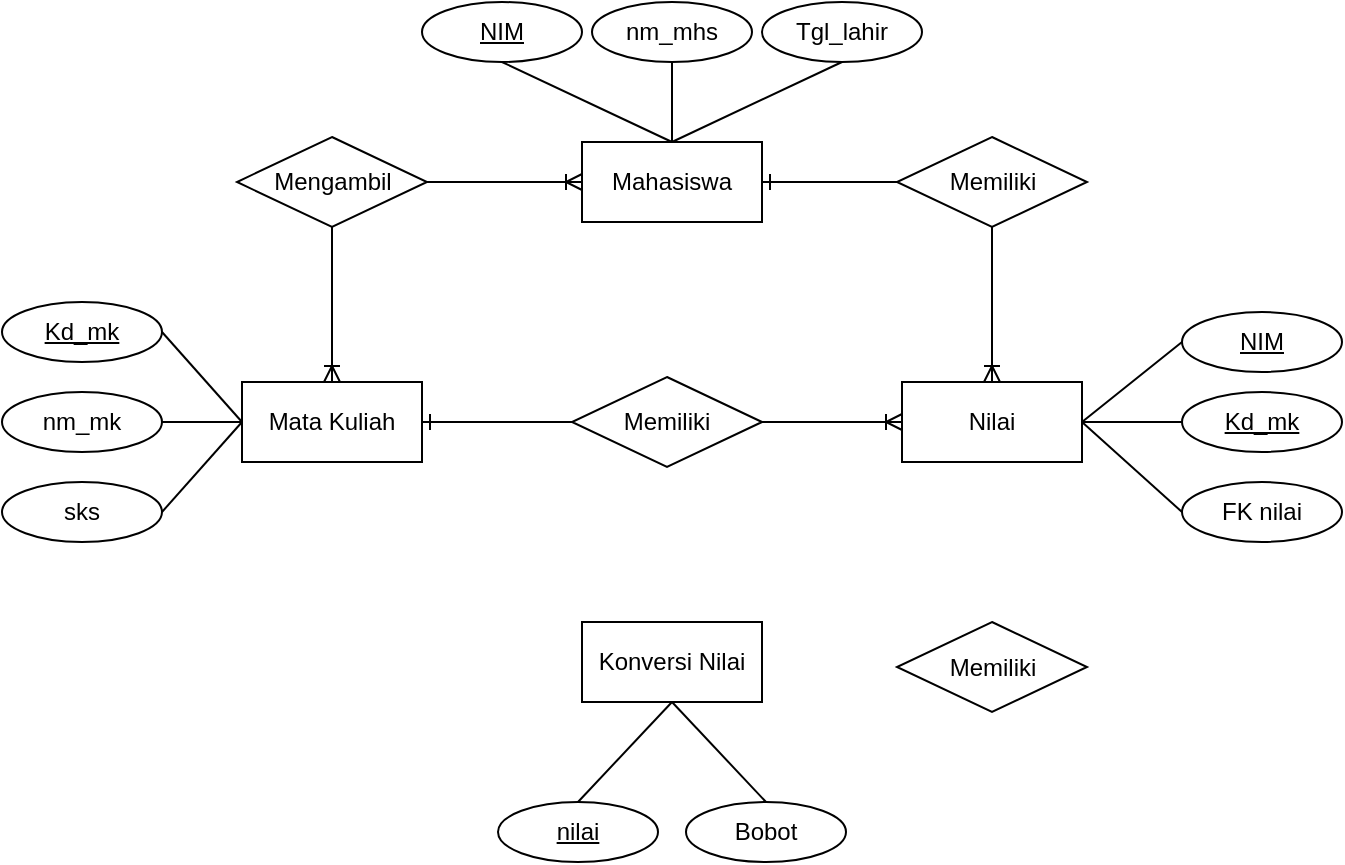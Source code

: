 <mxfile version="27.0.6">
  <diagram name="Halaman-1" id="mtxkGPAkPzZv9XoS49oJ">
    <mxGraphModel dx="1025" dy="497" grid="1" gridSize="10" guides="1" tooltips="1" connect="1" arrows="1" fold="1" page="1" pageScale="1" pageWidth="827" pageHeight="1169" math="0" shadow="0">
      <root>
        <mxCell id="0" />
        <mxCell id="1" parent="0" />
        <mxCell id="raqriSdq16G4FI9SzfEy-1" value="Mahasiswa" style="whiteSpace=wrap;html=1;" vertex="1" parent="1">
          <mxGeometry x="360" y="120" width="90" height="40" as="geometry" />
        </mxCell>
        <mxCell id="raqriSdq16G4FI9SzfEy-2" value="Mata Kuliah" style="whiteSpace=wrap;html=1;" vertex="1" parent="1">
          <mxGeometry x="190" y="240" width="90" height="40" as="geometry" />
        </mxCell>
        <mxCell id="raqriSdq16G4FI9SzfEy-3" value="Nilai" style="whiteSpace=wrap;html=1;" vertex="1" parent="1">
          <mxGeometry x="520" y="240" width="90" height="40" as="geometry" />
        </mxCell>
        <mxCell id="raqriSdq16G4FI9SzfEy-4" value="Konversi Nilai" style="whiteSpace=wrap;html=1;" vertex="1" parent="1">
          <mxGeometry x="360" y="360" width="90" height="40" as="geometry" />
        </mxCell>
        <mxCell id="raqriSdq16G4FI9SzfEy-5" value="NIM" style="ellipse;whiteSpace=wrap;html=1;align=center;fontStyle=4;" vertex="1" parent="1">
          <mxGeometry x="280" y="50" width="80" height="30" as="geometry" />
        </mxCell>
        <mxCell id="raqriSdq16G4FI9SzfEy-6" value="nm_mhs" style="ellipse;whiteSpace=wrap;html=1;align=center;" vertex="1" parent="1">
          <mxGeometry x="365" y="50" width="80" height="30" as="geometry" />
        </mxCell>
        <mxCell id="raqriSdq16G4FI9SzfEy-7" value="Tgl_lahir" style="ellipse;whiteSpace=wrap;html=1;align=center;" vertex="1" parent="1">
          <mxGeometry x="450" y="50" width="80" height="30" as="geometry" />
        </mxCell>
        <mxCell id="raqriSdq16G4FI9SzfEy-8" value="Kd_mk" style="ellipse;whiteSpace=wrap;html=1;align=center;fontStyle=4;" vertex="1" parent="1">
          <mxGeometry x="70" y="200" width="80" height="30" as="geometry" />
        </mxCell>
        <mxCell id="raqriSdq16G4FI9SzfEy-9" value="nm_mk" style="ellipse;whiteSpace=wrap;html=1;align=center;" vertex="1" parent="1">
          <mxGeometry x="70" y="245" width="80" height="30" as="geometry" />
        </mxCell>
        <mxCell id="raqriSdq16G4FI9SzfEy-10" value="sks" style="ellipse;whiteSpace=wrap;html=1;align=center;" vertex="1" parent="1">
          <mxGeometry x="70" y="290" width="80" height="30" as="geometry" />
        </mxCell>
        <mxCell id="raqriSdq16G4FI9SzfEy-11" value="nilai" style="ellipse;whiteSpace=wrap;html=1;align=center;fontStyle=4;" vertex="1" parent="1">
          <mxGeometry x="318" y="450" width="80" height="30" as="geometry" />
        </mxCell>
        <mxCell id="raqriSdq16G4FI9SzfEy-12" value="Bobot" style="ellipse;whiteSpace=wrap;html=1;align=center;" vertex="1" parent="1">
          <mxGeometry x="412" y="450" width="80" height="30" as="geometry" />
        </mxCell>
        <mxCell id="raqriSdq16G4FI9SzfEy-13" value="NIM" style="ellipse;whiteSpace=wrap;html=1;align=center;fontStyle=4;" vertex="1" parent="1">
          <mxGeometry x="660" y="205" width="80" height="30" as="geometry" />
        </mxCell>
        <mxCell id="raqriSdq16G4FI9SzfEy-15" value="FK nilai" style="ellipse;whiteSpace=wrap;html=1;align=center;" vertex="1" parent="1">
          <mxGeometry x="660" y="290" width="80" height="30" as="geometry" />
        </mxCell>
        <mxCell id="raqriSdq16G4FI9SzfEy-18" value="Kd_mk" style="ellipse;whiteSpace=wrap;html=1;align=center;fontStyle=4;" vertex="1" parent="1">
          <mxGeometry x="660" y="245" width="80" height="30" as="geometry" />
        </mxCell>
        <mxCell id="raqriSdq16G4FI9SzfEy-19" value="" style="endArrow=none;html=1;rounded=0;entryX=0.5;entryY=1;entryDx=0;entryDy=0;exitX=0.5;exitY=0;exitDx=0;exitDy=0;" edge="1" parent="1" source="raqriSdq16G4FI9SzfEy-1" target="raqriSdq16G4FI9SzfEy-6">
          <mxGeometry width="50" height="50" relative="1" as="geometry">
            <mxPoint x="374" y="270" as="sourcePoint" />
            <mxPoint x="424" y="220" as="targetPoint" />
          </mxGeometry>
        </mxCell>
        <mxCell id="raqriSdq16G4FI9SzfEy-20" value="" style="endArrow=none;html=1;rounded=0;entryX=0.5;entryY=1;entryDx=0;entryDy=0;exitX=0.5;exitY=0;exitDx=0;exitDy=0;" edge="1" parent="1" source="raqriSdq16G4FI9SzfEy-1" target="raqriSdq16G4FI9SzfEy-5">
          <mxGeometry width="50" height="50" relative="1" as="geometry">
            <mxPoint x="384" y="280" as="sourcePoint" />
            <mxPoint x="434" y="230" as="targetPoint" />
          </mxGeometry>
        </mxCell>
        <mxCell id="raqriSdq16G4FI9SzfEy-21" value="" style="endArrow=none;html=1;rounded=0;entryX=0.5;entryY=1;entryDx=0;entryDy=0;exitX=0.5;exitY=0;exitDx=0;exitDy=0;" edge="1" parent="1" source="raqriSdq16G4FI9SzfEy-1" target="raqriSdq16G4FI9SzfEy-7">
          <mxGeometry width="50" height="50" relative="1" as="geometry">
            <mxPoint x="415" y="130" as="sourcePoint" />
            <mxPoint x="415" y="90" as="targetPoint" />
          </mxGeometry>
        </mxCell>
        <mxCell id="raqriSdq16G4FI9SzfEy-22" value="" style="endArrow=none;html=1;rounded=0;entryX=0;entryY=0.5;entryDx=0;entryDy=0;exitX=1;exitY=0.5;exitDx=0;exitDy=0;" edge="1" parent="1" source="raqriSdq16G4FI9SzfEy-3" target="raqriSdq16G4FI9SzfEy-13">
          <mxGeometry width="50" height="50" relative="1" as="geometry">
            <mxPoint x="415" y="130" as="sourcePoint" />
            <mxPoint x="500" y="90" as="targetPoint" />
          </mxGeometry>
        </mxCell>
        <mxCell id="raqriSdq16G4FI9SzfEy-23" value="" style="endArrow=none;html=1;rounded=0;entryX=0;entryY=0.5;entryDx=0;entryDy=0;exitX=1;exitY=0.5;exitDx=0;exitDy=0;" edge="1" parent="1" source="raqriSdq16G4FI9SzfEy-3" target="raqriSdq16G4FI9SzfEy-18">
          <mxGeometry width="50" height="50" relative="1" as="geometry">
            <mxPoint x="620" y="270" as="sourcePoint" />
            <mxPoint x="670" y="240" as="targetPoint" />
          </mxGeometry>
        </mxCell>
        <mxCell id="raqriSdq16G4FI9SzfEy-24" value="" style="endArrow=none;html=1;rounded=0;entryX=0;entryY=0.5;entryDx=0;entryDy=0;exitX=1;exitY=0.5;exitDx=0;exitDy=0;" edge="1" parent="1" source="raqriSdq16G4FI9SzfEy-3" target="raqriSdq16G4FI9SzfEy-15">
          <mxGeometry width="50" height="50" relative="1" as="geometry">
            <mxPoint x="620" y="270" as="sourcePoint" />
            <mxPoint x="670" y="270" as="targetPoint" />
          </mxGeometry>
        </mxCell>
        <mxCell id="raqriSdq16G4FI9SzfEy-25" value="" style="endArrow=none;html=1;rounded=0;entryX=0.5;entryY=1;entryDx=0;entryDy=0;exitX=0.5;exitY=0;exitDx=0;exitDy=0;" edge="1" parent="1" source="raqriSdq16G4FI9SzfEy-11" target="raqriSdq16G4FI9SzfEy-4">
          <mxGeometry width="50" height="50" relative="1" as="geometry">
            <mxPoint x="620" y="310" as="sourcePoint" />
            <mxPoint x="670" y="355" as="targetPoint" />
          </mxGeometry>
        </mxCell>
        <mxCell id="raqriSdq16G4FI9SzfEy-26" value="" style="endArrow=none;html=1;rounded=0;entryX=0.5;entryY=0;entryDx=0;entryDy=0;exitX=0.5;exitY=1;exitDx=0;exitDy=0;" edge="1" parent="1" source="raqriSdq16G4FI9SzfEy-4" target="raqriSdq16G4FI9SzfEy-12">
          <mxGeometry width="50" height="50" relative="1" as="geometry">
            <mxPoint x="368" y="460" as="sourcePoint" />
            <mxPoint x="415" y="410" as="targetPoint" />
          </mxGeometry>
        </mxCell>
        <mxCell id="raqriSdq16G4FI9SzfEy-27" value="" style="endArrow=none;html=1;rounded=0;exitX=0;exitY=0.5;exitDx=0;exitDy=0;entryX=1;entryY=0.5;entryDx=0;entryDy=0;" edge="1" parent="1" source="raqriSdq16G4FI9SzfEy-2" target="raqriSdq16G4FI9SzfEy-8">
          <mxGeometry width="50" height="50" relative="1" as="geometry">
            <mxPoint x="390" y="240" as="sourcePoint" />
            <mxPoint x="160" y="200" as="targetPoint" />
          </mxGeometry>
        </mxCell>
        <mxCell id="raqriSdq16G4FI9SzfEy-28" value="" style="endArrow=none;html=1;rounded=0;entryX=1;entryY=0.5;entryDx=0;entryDy=0;exitX=0;exitY=0.5;exitDx=0;exitDy=0;" edge="1" parent="1" source="raqriSdq16G4FI9SzfEy-2" target="raqriSdq16G4FI9SzfEy-9">
          <mxGeometry width="50" height="50" relative="1" as="geometry">
            <mxPoint x="200" y="270" as="sourcePoint" />
            <mxPoint x="160" y="232" as="targetPoint" />
          </mxGeometry>
        </mxCell>
        <mxCell id="raqriSdq16G4FI9SzfEy-29" value="" style="endArrow=none;html=1;rounded=0;entryX=1;entryY=0.5;entryDx=0;entryDy=0;exitX=0;exitY=0.5;exitDx=0;exitDy=0;" edge="1" parent="1" source="raqriSdq16G4FI9SzfEy-2" target="raqriSdq16G4FI9SzfEy-10">
          <mxGeometry width="50" height="50" relative="1" as="geometry">
            <mxPoint x="200" y="270" as="sourcePoint" />
            <mxPoint x="160" y="270" as="targetPoint" />
          </mxGeometry>
        </mxCell>
        <mxCell id="raqriSdq16G4FI9SzfEy-30" value="Mengambil" style="shape=rhombus;perimeter=rhombusPerimeter;whiteSpace=wrap;html=1;align=center;" vertex="1" parent="1">
          <mxGeometry x="187.5" y="117.5" width="95" height="45" as="geometry" />
        </mxCell>
        <mxCell id="raqriSdq16G4FI9SzfEy-36" value="" style="edgeStyle=entityRelationEdgeStyle;fontSize=12;html=1;endArrow=ERoneToMany;rounded=0;entryX=0;entryY=0.5;entryDx=0;entryDy=0;exitX=1;exitY=0.5;exitDx=0;exitDy=0;" edge="1" parent="1" source="raqriSdq16G4FI9SzfEy-30" target="raqriSdq16G4FI9SzfEy-1">
          <mxGeometry width="100" height="100" relative="1" as="geometry">
            <mxPoint x="308" y="270" as="sourcePoint" />
            <mxPoint x="408" y="170" as="targetPoint" />
          </mxGeometry>
        </mxCell>
        <mxCell id="raqriSdq16G4FI9SzfEy-39" value="" style="fontSize=12;html=1;endArrow=ERoneToMany;rounded=0;exitX=0.5;exitY=1;exitDx=0;exitDy=0;entryX=0.5;entryY=0;entryDx=0;entryDy=0;" edge="1" parent="1" source="raqriSdq16G4FI9SzfEy-30" target="raqriSdq16G4FI9SzfEy-2">
          <mxGeometry width="100" height="100" relative="1" as="geometry">
            <mxPoint x="280" y="265" as="sourcePoint" />
            <mxPoint x="290" y="220" as="targetPoint" />
          </mxGeometry>
        </mxCell>
        <mxCell id="raqriSdq16G4FI9SzfEy-42" value="Memiliki" style="shape=rhombus;perimeter=rhombusPerimeter;whiteSpace=wrap;html=1;align=center;" vertex="1" parent="1">
          <mxGeometry x="517.5" y="117.5" width="95" height="45" as="geometry" />
        </mxCell>
        <mxCell id="raqriSdq16G4FI9SzfEy-43" value="" style="fontSize=12;html=1;endArrow=ERone;endFill=1;rounded=0;entryX=1;entryY=0.5;entryDx=0;entryDy=0;exitX=0;exitY=0.5;exitDx=0;exitDy=0;" edge="1" parent="1" source="raqriSdq16G4FI9SzfEy-42" target="raqriSdq16G4FI9SzfEy-1">
          <mxGeometry width="100" height="100" relative="1" as="geometry">
            <mxPoint x="240" y="270" as="sourcePoint" />
            <mxPoint x="340" y="170" as="targetPoint" />
          </mxGeometry>
        </mxCell>
        <mxCell id="raqriSdq16G4FI9SzfEy-45" value="Memiliki" style="shape=rhombus;perimeter=rhombusPerimeter;whiteSpace=wrap;html=1;align=center;" vertex="1" parent="1">
          <mxGeometry x="355" y="237.5" width="95" height="45" as="geometry" />
        </mxCell>
        <mxCell id="raqriSdq16G4FI9SzfEy-46" value="" style="fontSize=12;html=1;endArrow=ERone;endFill=1;rounded=0;entryX=1;entryY=0.5;entryDx=0;entryDy=0;exitX=0;exitY=0.5;exitDx=0;exitDy=0;" edge="1" parent="1" source="raqriSdq16G4FI9SzfEy-45" target="raqriSdq16G4FI9SzfEy-2">
          <mxGeometry width="100" height="100" relative="1" as="geometry">
            <mxPoint x="300" y="280" as="sourcePoint" />
            <mxPoint x="370" y="280" as="targetPoint" />
          </mxGeometry>
        </mxCell>
        <mxCell id="raqriSdq16G4FI9SzfEy-47" value="" style="fontSize=12;html=1;endArrow=ERoneToMany;rounded=0;entryX=0;entryY=0.5;entryDx=0;entryDy=0;exitX=1;exitY=0.5;exitDx=0;exitDy=0;" edge="1" parent="1" source="raqriSdq16G4FI9SzfEy-45" target="raqriSdq16G4FI9SzfEy-3">
          <mxGeometry width="100" height="100" relative="1" as="geometry">
            <mxPoint x="355" y="300" as="sourcePoint" />
            <mxPoint x="280" y="300" as="targetPoint" />
          </mxGeometry>
        </mxCell>
        <mxCell id="raqriSdq16G4FI9SzfEy-48" value="Memiliki" style="shape=rhombus;perimeter=rhombusPerimeter;whiteSpace=wrap;html=1;align=center;" vertex="1" parent="1">
          <mxGeometry x="517.5" y="360" width="95" height="45" as="geometry" />
        </mxCell>
        <mxCell id="raqriSdq16G4FI9SzfEy-49" value="" style="fontSize=12;html=1;endArrow=ERoneToMany;rounded=0;entryX=0.5;entryY=0;entryDx=0;entryDy=0;exitX=0.5;exitY=1;exitDx=0;exitDy=0;" edge="1" parent="1" source="raqriSdq16G4FI9SzfEy-42" target="raqriSdq16G4FI9SzfEy-3">
          <mxGeometry width="100" height="100" relative="1" as="geometry">
            <mxPoint x="293" y="150" as="sourcePoint" />
            <mxPoint x="370" y="150" as="targetPoint" />
          </mxGeometry>
        </mxCell>
      </root>
    </mxGraphModel>
  </diagram>
</mxfile>
